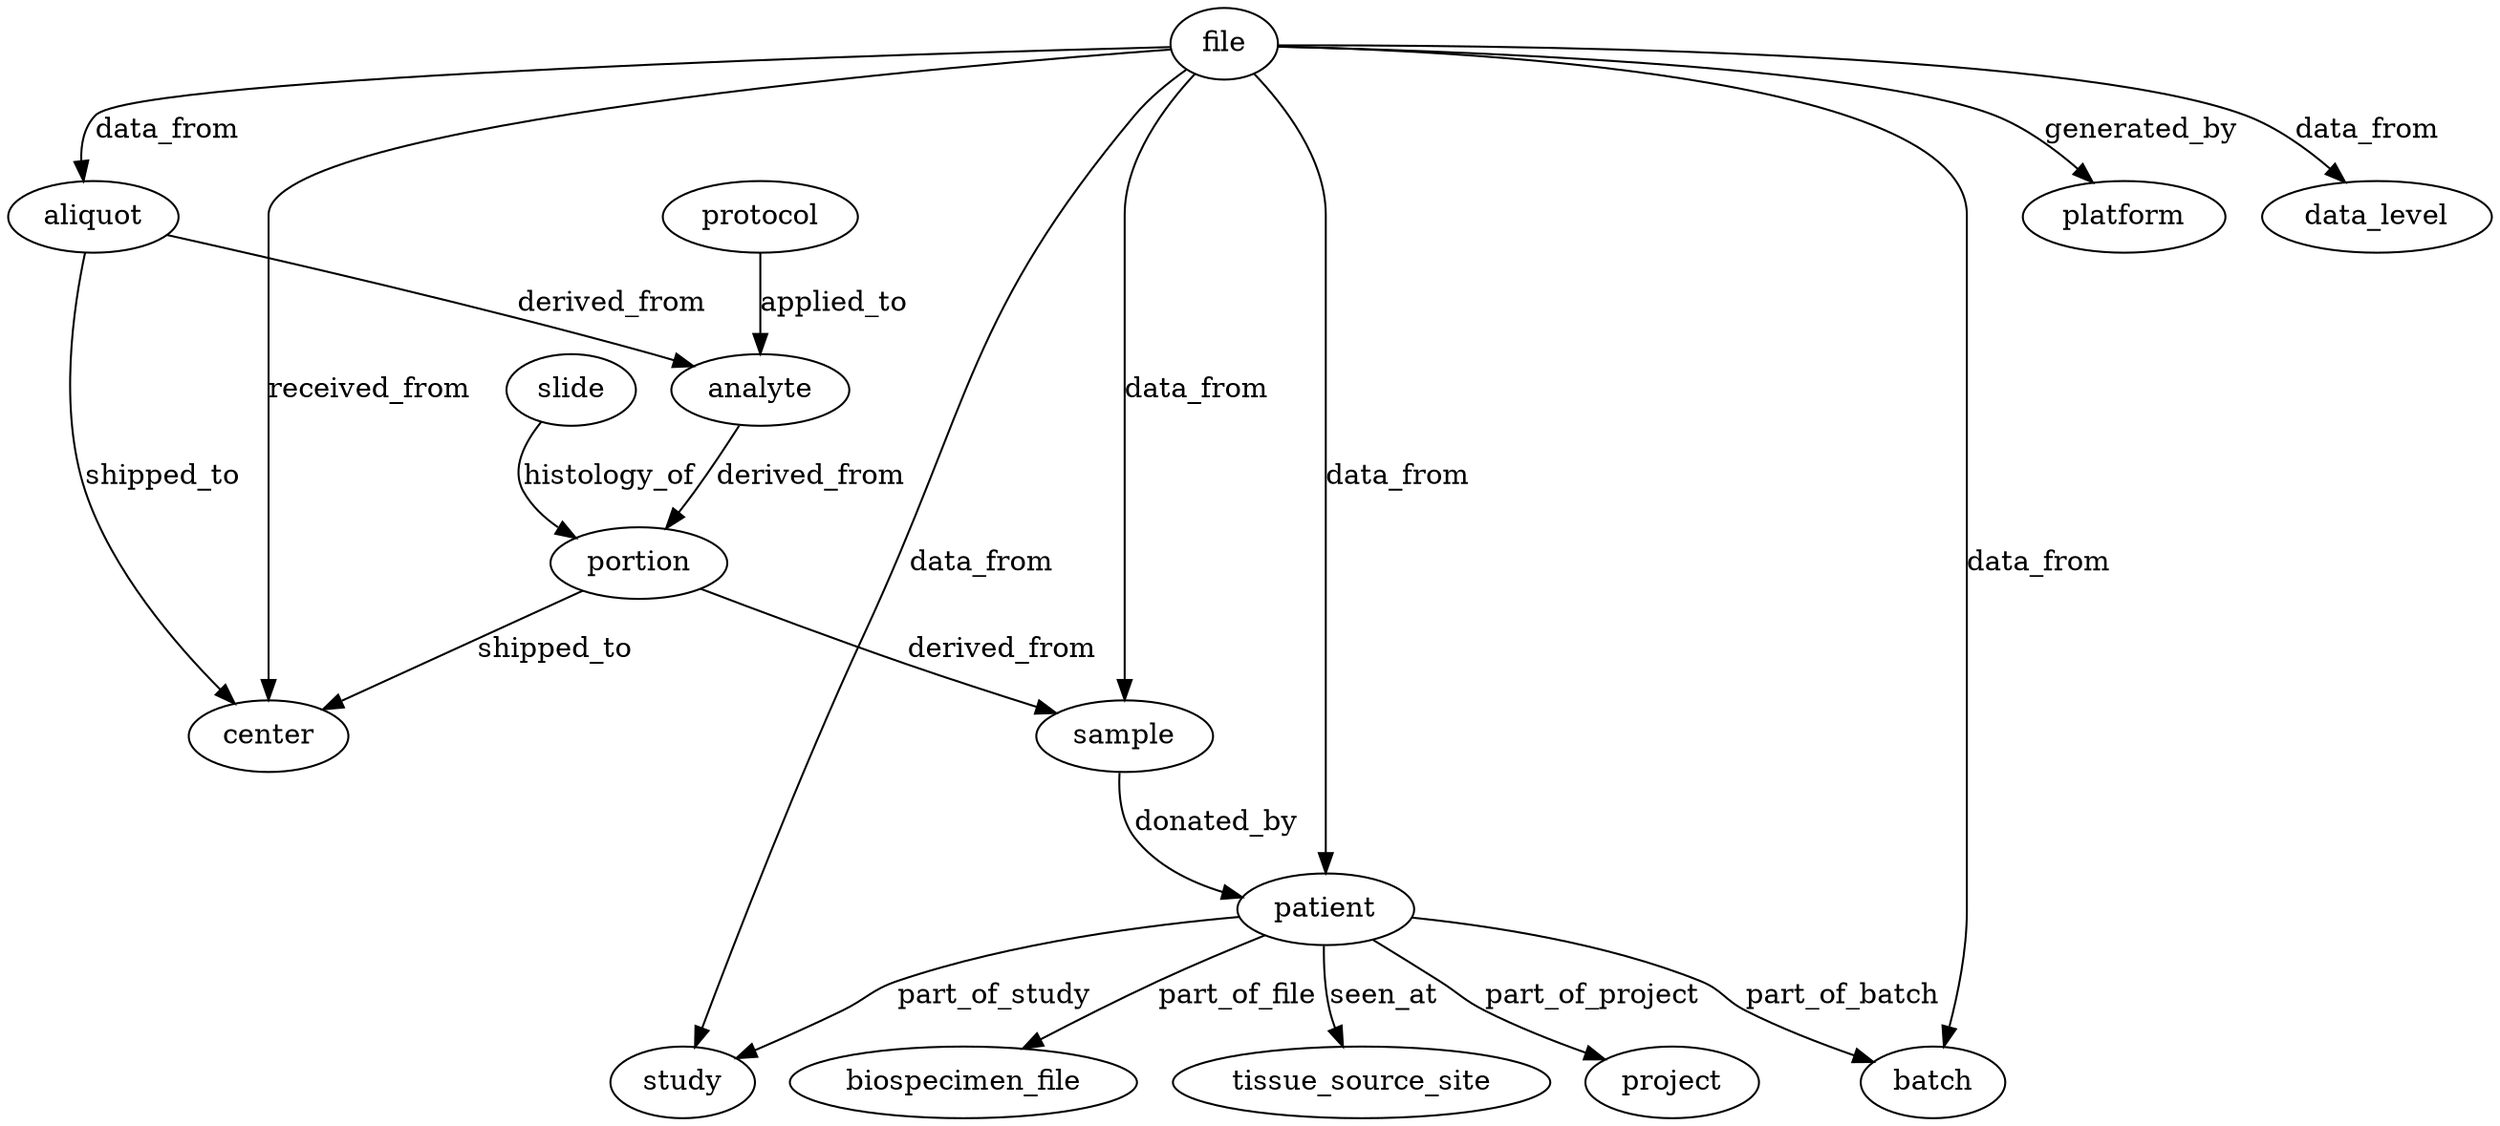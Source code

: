 // XML Generate Datamodel
digraph {
	aliquot
	analyte
		aliquot -> analyte [label=derived_from]
	aliquot
	center
		aliquot -> center [label=shipped_to]
	analyte
	portion
		analyte -> portion [label=derived_from]
	sample
	patient
		sample -> patient [label=donated_by]
	patient
	batch
		patient -> batch [label=part_of_batch]
	patient
	tissue_source_site
		patient -> tissue_source_site [label=seen_at]
	patient
	study
		patient -> study [label=part_of_study]
	portion
	sample
		portion -> sample [label=derived_from]
	protocol
	analyte
		protocol -> analyte [label=applied_to]
	patient
	project
		patient -> project [label=part_of_project]
	patient
	biospecimen_file
		patient -> biospecimen_file [label=part_of_file]
	slide
	portion
		slide -> portion [label=histology_of]
	portion
	center
		portion -> center [label=shipped_to]
	file
	center
		file -> center [label=received_from]
	file
	platform
		file -> platform [label=generated_by]
	file
	study
		file -> study [label=data_from]
	file
	batch
		file -> batch [label=data_from]
	file
	data_level
		file -> data_level [label=data_from]
	file
	aliquot
		file -> aliquot [label=data_from]
	file
	sample
		file -> sample [label=data_from]
	file
	patient
		file -> patient [label=data_from]
}